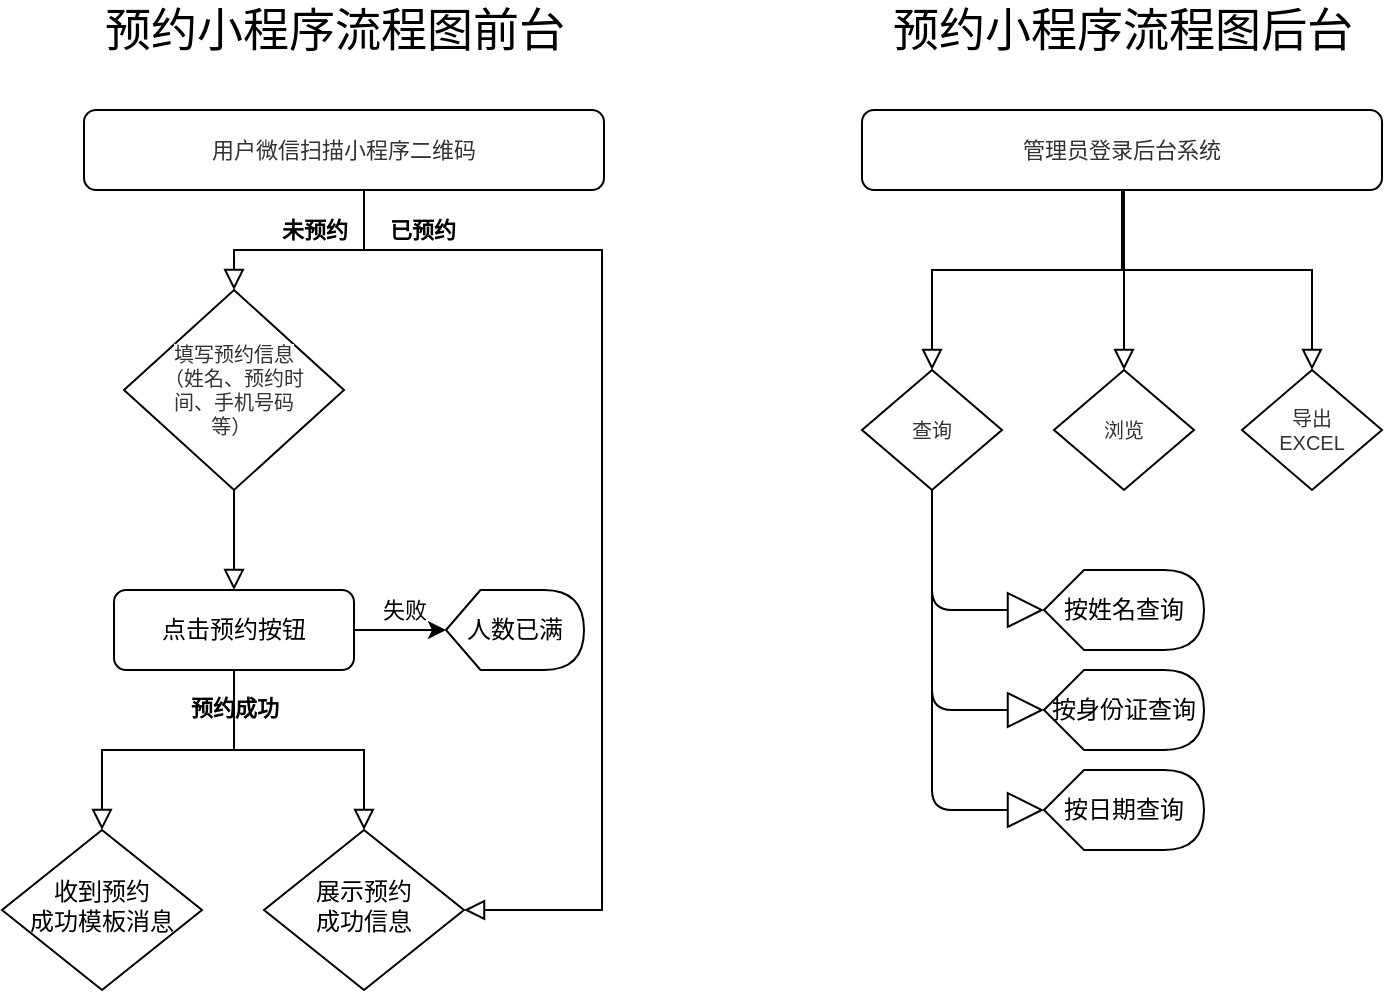 <mxfile version="14.0.4" type="github">
  <diagram id="C5RBs43oDa-KdzZeNtuy" name="Page-1">
    <mxGraphModel dx="1895" dy="710" grid="1" gridSize="10" guides="1" tooltips="1" connect="1" arrows="1" fold="1" page="1" pageScale="1" pageWidth="827" pageHeight="1169" math="0" shadow="0">
      <root>
        <mxCell id="WIyWlLk6GJQsqaUBKTNV-0" />
        <mxCell id="WIyWlLk6GJQsqaUBKTNV-1" parent="WIyWlLk6GJQsqaUBKTNV-0" />
        <mxCell id="WIyWlLk6GJQsqaUBKTNV-3" value="&lt;span style=&quot;color: rgb(51, 51, 51); font-size: 11px; background-color: rgb(255, 255, 255);&quot;&gt;用户微信扫描小程序二维码&lt;/span&gt;" style="rounded=1;whiteSpace=wrap;html=1;fontSize=11;glass=0;strokeWidth=1;shadow=0;" parent="WIyWlLk6GJQsqaUBKTNV-1" vertex="1">
          <mxGeometry x="91" y="80" width="260" height="40" as="geometry" />
        </mxCell>
        <mxCell id="WIyWlLk6GJQsqaUBKTNV-4" value="" style="rounded=0;html=1;jettySize=auto;orthogonalLoop=1;fontSize=11;endArrow=block;endFill=0;endSize=8;strokeWidth=1;shadow=0;labelBackgroundColor=none;edgeStyle=orthogonalEdgeStyle;fontStyle=1;entryX=0.5;entryY=0;entryDx=0;entryDy=0;" parent="WIyWlLk6GJQsqaUBKTNV-1" source="WIyWlLk6GJQsqaUBKTNV-6" target="WIyWlLk6GJQsqaUBKTNV-7" edge="1">
          <mxGeometry relative="1" as="geometry">
            <mxPoint as="offset" />
            <mxPoint x="166" y="310" as="targetPoint" />
          </mxGeometry>
        </mxCell>
        <object label="未预约" id="WIyWlLk6GJQsqaUBKTNV-5">
          <mxCell style="edgeStyle=orthogonalEdgeStyle;rounded=0;html=1;jettySize=auto;orthogonalLoop=1;fontSize=11;endArrow=block;endFill=0;endSize=8;strokeWidth=1;shadow=0;labelBackgroundColor=none;exitX=0.5;exitY=1;exitDx=0;exitDy=0;entryX=0.5;entryY=0;entryDx=0;entryDy=0;fontStyle=1" parent="WIyWlLk6GJQsqaUBKTNV-1" source="WIyWlLk6GJQsqaUBKTNV-3" target="WIyWlLk6GJQsqaUBKTNV-6" edge="1">
            <mxGeometry x="0.037" y="-10" relative="1" as="geometry">
              <mxPoint as="offset" />
              <Array as="points">
                <mxPoint x="231" y="120" />
                <mxPoint x="231" y="150" />
                <mxPoint x="166" y="150" />
              </Array>
            </mxGeometry>
          </mxCell>
        </object>
        <mxCell id="WIyWlLk6GJQsqaUBKTNV-6" value="&lt;span style=&quot;color: rgb(51 , 51 , 51) ; background-color: rgb(255 , 255 , 255) ; font-size: 10px&quot;&gt;填写预约信息&lt;br&gt;（姓名、预约时间、手机号码等）&amp;nbsp;&lt;/span&gt;" style="rhombus;whiteSpace=wrap;html=1;shadow=0;fontFamily=Helvetica;fontSize=10;align=center;strokeWidth=1;spacing=10;spacingTop=10;spacingLeft=10;spacingBottom=10;spacingRight=10;" parent="WIyWlLk6GJQsqaUBKTNV-1" vertex="1">
          <mxGeometry x="111" y="170" width="110" height="100" as="geometry" />
        </mxCell>
        <mxCell id="WIyWlLk6GJQsqaUBKTNV-7" value="点击预约按钮" style="rounded=1;whiteSpace=wrap;html=1;fontSize=12;glass=0;strokeWidth=1;shadow=0;" parent="WIyWlLk6GJQsqaUBKTNV-1" vertex="1">
          <mxGeometry x="106" y="320" width="120" height="40" as="geometry" />
        </mxCell>
        <object label="" id="moW7MfI9QaKfDxdkwFT4-2">
          <mxCell style="edgeStyle=orthogonalEdgeStyle;rounded=0;html=1;jettySize=auto;orthogonalLoop=1;fontSize=11;endArrow=block;endFill=0;endSize=8;strokeWidth=1;shadow=0;labelBackgroundColor=none;fontStyle=1;exitX=0.5;exitY=1;exitDx=0;exitDy=0;entryX=0.5;entryY=0;entryDx=0;entryDy=0;" parent="WIyWlLk6GJQsqaUBKTNV-1" source="WIyWlLk6GJQsqaUBKTNV-7" target="moW7MfI9QaKfDxdkwFT4-7" edge="1">
            <mxGeometry x="0.035" y="20" relative="1" as="geometry">
              <mxPoint as="offset" />
              <mxPoint x="211" y="400" as="sourcePoint" />
              <mxPoint x="231" y="440" as="targetPoint" />
            </mxGeometry>
          </mxCell>
        </object>
        <object label="已预约" id="moW7MfI9QaKfDxdkwFT4-5">
          <mxCell style="edgeStyle=orthogonalEdgeStyle;rounded=0;html=1;jettySize=auto;orthogonalLoop=1;fontSize=11;endArrow=block;endFill=0;endSize=8;strokeWidth=1;shadow=0;labelBackgroundColor=none;exitX=0.5;exitY=1;exitDx=0;exitDy=0;fontStyle=1;entryX=1;entryY=0.5;entryDx=0;entryDy=0;" parent="WIyWlLk6GJQsqaUBKTNV-1" source="WIyWlLk6GJQsqaUBKTNV-3" target="moW7MfI9QaKfDxdkwFT4-7" edge="1">
            <mxGeometry x="-0.754" y="10" relative="1" as="geometry">
              <mxPoint as="offset" />
              <mxPoint x="366" y="180" as="sourcePoint" />
              <mxPoint x="321" y="630" as="targetPoint" />
              <Array as="points">
                <mxPoint x="231" y="120" />
                <mxPoint x="231" y="150" />
                <mxPoint x="350" y="150" />
                <mxPoint x="350" y="480" />
              </Array>
            </mxGeometry>
          </mxCell>
        </object>
        <mxCell id="moW7MfI9QaKfDxdkwFT4-6" value="收到预约&lt;br&gt;成功模板消息" style="rhombus;whiteSpace=wrap;html=1;shadow=0;fontFamily=Helvetica;fontSize=12;align=center;strokeWidth=1;spacing=6;spacingTop=-4;" parent="WIyWlLk6GJQsqaUBKTNV-1" vertex="1">
          <mxGeometry x="50" y="440" width="100" height="80" as="geometry" />
        </mxCell>
        <mxCell id="moW7MfI9QaKfDxdkwFT4-7" value="展示预约&lt;br&gt;成功信息" style="rhombus;whiteSpace=wrap;html=1;shadow=0;fontFamily=Helvetica;fontSize=12;align=center;strokeWidth=1;spacing=6;spacingTop=-4;" parent="WIyWlLk6GJQsqaUBKTNV-1" vertex="1">
          <mxGeometry x="181" y="440" width="100" height="80" as="geometry" />
        </mxCell>
        <object label="预约成功" id="moW7MfI9QaKfDxdkwFT4-11">
          <mxCell style="edgeStyle=orthogonalEdgeStyle;rounded=0;html=1;jettySize=auto;orthogonalLoop=1;fontSize=11;endArrow=block;endFill=0;endSize=8;strokeWidth=1;shadow=0;labelBackgroundColor=none;fontStyle=1;entryX=0.5;entryY=0;entryDx=0;entryDy=0;exitX=0.5;exitY=1;exitDx=0;exitDy=0;" parent="WIyWlLk6GJQsqaUBKTNV-1" source="WIyWlLk6GJQsqaUBKTNV-7" target="moW7MfI9QaKfDxdkwFT4-6" edge="1">
            <mxGeometry x="-0.742" relative="1" as="geometry">
              <mxPoint as="offset" />
              <mxPoint x="176" y="380" as="sourcePoint" />
              <mxPoint x="241" y="450" as="targetPoint" />
            </mxGeometry>
          </mxCell>
        </object>
        <mxCell id="moW7MfI9QaKfDxdkwFT4-13" value="预约小程序流程图前台" style="text;html=1;align=center;verticalAlign=middle;resizable=0;points=[];autosize=1;fontSize=23;fontStyle=0" parent="WIyWlLk6GJQsqaUBKTNV-1" vertex="1">
          <mxGeometry x="91" y="25" width="250" height="30" as="geometry" />
        </mxCell>
        <mxCell id="g31PPvSDOEEg_XIyvHkc-0" value="预约小程序流程图后台" style="text;html=1;align=center;verticalAlign=middle;resizable=0;points=[];autosize=1;fontSize=23;fontStyle=0" parent="WIyWlLk6GJQsqaUBKTNV-1" vertex="1">
          <mxGeometry x="485" y="25" width="250" height="30" as="geometry" />
        </mxCell>
        <mxCell id="g31PPvSDOEEg_XIyvHkc-1" value="&lt;font color=&quot;#333333&quot;&gt;&lt;span style=&quot;background-color: rgb(255 , 255 , 255)&quot;&gt;管理员登录后台系统&lt;/span&gt;&lt;/font&gt;" style="rounded=1;whiteSpace=wrap;html=1;fontSize=11;glass=0;strokeWidth=1;shadow=0;" parent="WIyWlLk6GJQsqaUBKTNV-1" vertex="1">
          <mxGeometry x="480" y="80" width="260" height="40" as="geometry" />
        </mxCell>
        <mxCell id="g31PPvSDOEEg_XIyvHkc-4" value="&lt;font color=&quot;#333333&quot;&gt;&lt;span style=&quot;background-color: rgb(255 , 255 , 255)&quot;&gt;查询&lt;/span&gt;&lt;/font&gt;" style="rhombus;whiteSpace=wrap;html=1;shadow=0;fontFamily=Helvetica;fontSize=10;align=center;strokeWidth=1;spacing=10;spacingTop=10;spacingLeft=10;spacingBottom=10;spacingRight=10;" parent="WIyWlLk6GJQsqaUBKTNV-1" vertex="1">
          <mxGeometry x="480" y="210" width="70" height="60" as="geometry" />
        </mxCell>
        <mxCell id="g31PPvSDOEEg_XIyvHkc-6" value="&lt;font color=&quot;#333333&quot;&gt;&lt;span style=&quot;background-color: rgb(255 , 255 , 255)&quot;&gt;浏览&lt;/span&gt;&lt;/font&gt;" style="rhombus;whiteSpace=wrap;html=1;shadow=0;fontFamily=Helvetica;fontSize=10;align=center;strokeWidth=1;spacing=10;spacingTop=10;spacingLeft=10;spacingBottom=10;spacingRight=10;" parent="WIyWlLk6GJQsqaUBKTNV-1" vertex="1">
          <mxGeometry x="576" y="210" width="70" height="60" as="geometry" />
        </mxCell>
        <mxCell id="g31PPvSDOEEg_XIyvHkc-7" value="&lt;font color=&quot;#333333&quot;&gt;&lt;span style=&quot;background-color: rgb(255 , 255 , 255)&quot;&gt;导出EXCEL&lt;/span&gt;&lt;/font&gt;" style="rhombus;whiteSpace=wrap;html=1;shadow=0;fontFamily=Helvetica;fontSize=10;align=center;strokeWidth=1;spacing=10;spacingTop=10;spacingLeft=10;spacingBottom=10;spacingRight=10;" parent="WIyWlLk6GJQsqaUBKTNV-1" vertex="1">
          <mxGeometry x="670" y="210" width="70" height="60" as="geometry" />
        </mxCell>
        <object label="" id="g31PPvSDOEEg_XIyvHkc-8">
          <mxCell style="edgeStyle=orthogonalEdgeStyle;rounded=0;html=1;jettySize=auto;orthogonalLoop=1;fontSize=11;endArrow=block;endFill=0;endSize=8;strokeWidth=1;shadow=0;labelBackgroundColor=none;fontStyle=1;entryX=0.5;entryY=0;entryDx=0;entryDy=0;exitX=0.5;exitY=1;exitDx=0;exitDy=0;" parent="WIyWlLk6GJQsqaUBKTNV-1" source="g31PPvSDOEEg_XIyvHkc-1" target="g31PPvSDOEEg_XIyvHkc-4" edge="1">
            <mxGeometry x="-0.754" y="10" relative="1" as="geometry">
              <mxPoint as="offset" />
              <mxPoint x="575" y="160" as="sourcePoint" />
              <mxPoint x="575" y="530" as="targetPoint" />
              <Array as="points">
                <mxPoint x="610" y="160" />
                <mxPoint x="515" y="160" />
              </Array>
            </mxGeometry>
          </mxCell>
        </object>
        <object label="" id="g31PPvSDOEEg_XIyvHkc-9">
          <mxCell style="edgeStyle=orthogonalEdgeStyle;rounded=0;html=1;jettySize=auto;orthogonalLoop=1;fontSize=11;endArrow=block;endFill=0;endSize=8;strokeWidth=1;shadow=0;labelBackgroundColor=none;fontStyle=1;entryX=0.5;entryY=0;entryDx=0;entryDy=0;exitX=0.5;exitY=1;exitDx=0;exitDy=0;" parent="WIyWlLk6GJQsqaUBKTNV-1" source="g31PPvSDOEEg_XIyvHkc-1" target="g31PPvSDOEEg_XIyvHkc-6" edge="1">
            <mxGeometry x="-0.754" y="10" relative="1" as="geometry">
              <mxPoint as="offset" />
              <mxPoint x="620" y="130" as="sourcePoint" />
              <mxPoint x="525" y="220" as="targetPoint" />
              <Array as="points">
                <mxPoint x="611" y="120" />
              </Array>
            </mxGeometry>
          </mxCell>
        </object>
        <object label="" id="g31PPvSDOEEg_XIyvHkc-10">
          <mxCell style="edgeStyle=orthogonalEdgeStyle;rounded=0;html=1;jettySize=auto;orthogonalLoop=1;fontSize=11;endArrow=block;endFill=0;endSize=8;strokeWidth=1;shadow=0;labelBackgroundColor=none;fontStyle=1;entryX=0.5;entryY=0;entryDx=0;entryDy=0;exitX=0.596;exitY=1;exitDx=0;exitDy=0;exitPerimeter=0;" parent="WIyWlLk6GJQsqaUBKTNV-1" source="g31PPvSDOEEg_XIyvHkc-1" target="g31PPvSDOEEg_XIyvHkc-7" edge="1">
            <mxGeometry x="-0.754" y="10" relative="1" as="geometry">
              <mxPoint as="offset" />
              <mxPoint x="620" y="130" as="sourcePoint" />
              <mxPoint x="525" y="220" as="targetPoint" />
              <Array as="points">
                <mxPoint x="610" y="120" />
                <mxPoint x="610" y="160" />
                <mxPoint x="705" y="160" />
              </Array>
            </mxGeometry>
          </mxCell>
        </object>
        <mxCell id="g31PPvSDOEEg_XIyvHkc-12" value="按姓名查询" style="shape=display;whiteSpace=wrap;html=1;" parent="WIyWlLk6GJQsqaUBKTNV-1" vertex="1">
          <mxGeometry x="571" y="310" width="80" height="40" as="geometry" />
        </mxCell>
        <mxCell id="g31PPvSDOEEg_XIyvHkc-14" style="edgeStyle=orthogonalEdgeStyle;html=1;labelBackgroundColor=none;startFill=0;startSize=8;endArrow=block;endFill=0;endSize=16;fontFamily=Verdana;fontSize=12;exitX=0.5;exitY=1;exitDx=0;exitDy=0;entryX=0;entryY=0.5;entryDx=0;entryDy=0;entryPerimeter=0;" parent="WIyWlLk6GJQsqaUBKTNV-1" source="g31PPvSDOEEg_XIyvHkc-4" target="g31PPvSDOEEg_XIyvHkc-12" edge="1">
          <mxGeometry relative="1" as="geometry">
            <Array as="points">
              <mxPoint x="515" y="330" />
            </Array>
            <mxPoint x="605" y="482" as="sourcePoint" />
            <mxPoint x="565" y="400" as="targetPoint" />
          </mxGeometry>
        </mxCell>
        <mxCell id="g31PPvSDOEEg_XIyvHkc-15" value="按身份证查询" style="shape=display;whiteSpace=wrap;html=1;" parent="WIyWlLk6GJQsqaUBKTNV-1" vertex="1">
          <mxGeometry x="571" y="360" width="80" height="40" as="geometry" />
        </mxCell>
        <mxCell id="g31PPvSDOEEg_XIyvHkc-16" style="edgeStyle=orthogonalEdgeStyle;html=1;labelBackgroundColor=none;startFill=0;startSize=8;endArrow=block;endFill=0;endSize=16;fontFamily=Verdana;fontSize=12;entryX=0;entryY=0.5;entryDx=0;entryDy=0;entryPerimeter=0;" parent="WIyWlLk6GJQsqaUBKTNV-1" target="g31PPvSDOEEg_XIyvHkc-15" edge="1">
          <mxGeometry relative="1" as="geometry">
            <Array as="points">
              <mxPoint x="515" y="380" />
            </Array>
            <mxPoint x="515" y="270" as="sourcePoint" />
            <mxPoint x="565" y="450" as="targetPoint" />
          </mxGeometry>
        </mxCell>
        <mxCell id="g31PPvSDOEEg_XIyvHkc-17" value="按日期查询" style="shape=display;whiteSpace=wrap;html=1;" parent="WIyWlLk6GJQsqaUBKTNV-1" vertex="1">
          <mxGeometry x="571" y="410" width="80" height="40" as="geometry" />
        </mxCell>
        <mxCell id="g31PPvSDOEEg_XIyvHkc-18" style="edgeStyle=orthogonalEdgeStyle;html=1;labelBackgroundColor=none;startFill=0;startSize=8;endArrow=block;endFill=0;endSize=16;fontFamily=Verdana;fontSize=12;entryX=0;entryY=0.5;entryDx=0;entryDy=0;entryPerimeter=0;" parent="WIyWlLk6GJQsqaUBKTNV-1" target="g31PPvSDOEEg_XIyvHkc-17" edge="1">
          <mxGeometry relative="1" as="geometry">
            <Array as="points">
              <mxPoint x="515" y="430" />
            </Array>
            <mxPoint x="515" y="270" as="sourcePoint" />
            <mxPoint x="565" y="500" as="targetPoint" />
          </mxGeometry>
        </mxCell>
        <mxCell id="g31PPvSDOEEg_XIyvHkc-19" value="失败" style="edgeStyle=segmentEdgeStyle;endArrow=classic;html=1;exitX=1;exitY=0.5;exitDx=0;exitDy=0;entryX=0;entryY=0.5;entryDx=0;entryDy=0;entryPerimeter=0;" parent="WIyWlLk6GJQsqaUBKTNV-1" source="WIyWlLk6GJQsqaUBKTNV-7" edge="1" target="RmjSnrgZIf84B88bqfaO-0">
          <mxGeometry x="0.091" y="10" width="50" height="50" relative="1" as="geometry">
            <mxPoint x="250" y="340" as="sourcePoint" />
            <mxPoint x="270" y="340" as="targetPoint" />
            <Array as="points" />
            <mxPoint as="offset" />
          </mxGeometry>
        </mxCell>
        <mxCell id="RmjSnrgZIf84B88bqfaO-0" value="人数已满" style="shape=display;whiteSpace=wrap;html=1;" vertex="1" parent="WIyWlLk6GJQsqaUBKTNV-1">
          <mxGeometry x="272" y="320" width="69" height="40" as="geometry" />
        </mxCell>
      </root>
    </mxGraphModel>
  </diagram>
</mxfile>
